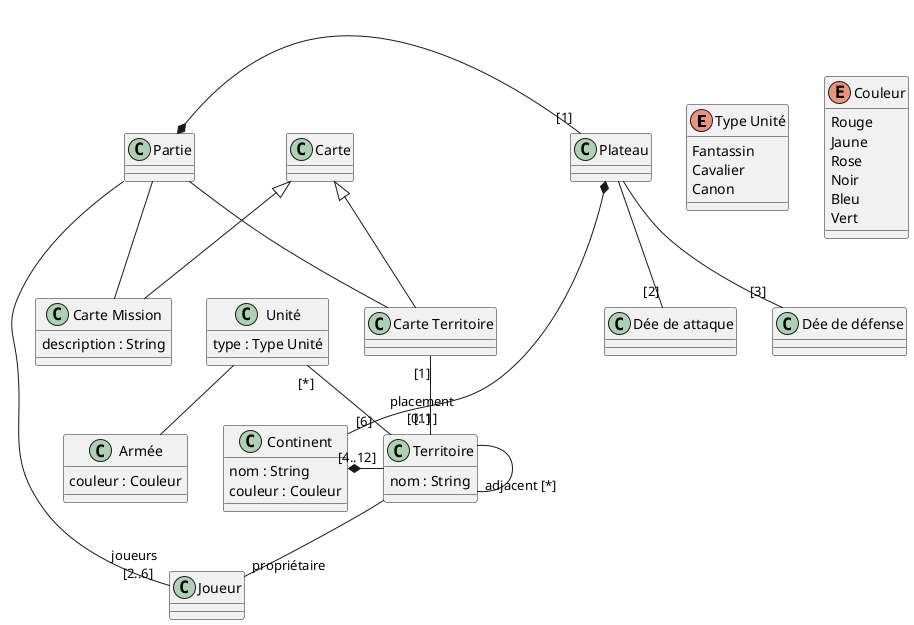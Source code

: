 @startuml
enum "Type Unité" as utite {
    Fantassin
    Cavalier
    Canon
}

enum Couleur {
    Rouge
    Jaune
    Rose
    Noir
    Bleu
    Vert
}

class Partie {}
class Plateau {}
class Joueur {}
class Carte {}
class Continent {
    nom : String
    couleur : Couleur
}
class "Dée de attaque" as attaque
class "Dée de défense" as defense
class "Armée" as armee {
    couleur : Couleur
}
class "Carte Territoire" as carteT
class "Carte Mission" as carteM {
    description : String
}
class Territoire {
    nom : String
}
class "Unité" as unite {
    type : Type Unité
}
Partie -- "joueurs \n [2..6]" Joueur
Partie *- "[1]" Plateau
Partie -- carteT
Partie -- carteM
carteT "[1]" -- "[1]" Territoire
Territoire -- "adjacent [*]" Territoire
Territoire -- "propriétaire" Joueur
Plateau *- "[6]" Continent
Continent *- "[4..12]" Territoire
Plateau -- "[2]" attaque
Plateau -- "[3]" defense
unite "[*]" -- "placement\n[0..1]" Territoire
unite -- armee

Carte <|-- carteT
Carte <|-- carteM
@enduml